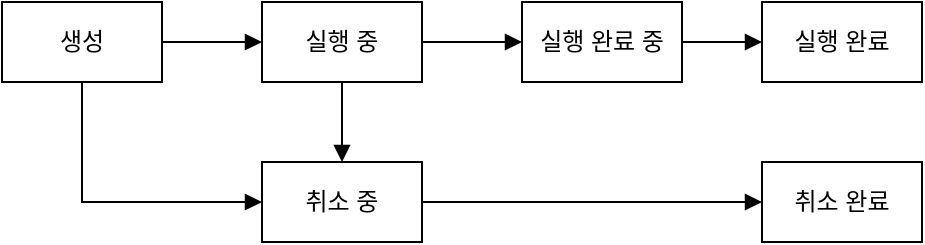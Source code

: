 <mxfile version="26.1.1">
  <diagram name="Page-1" id="H8-hHDZPfPD6bcdBQAWY">
    <mxGraphModel dx="1114" dy="878" grid="1" gridSize="10" guides="1" tooltips="1" connect="1" arrows="1" fold="1" page="1" pageScale="1" pageWidth="827" pageHeight="1169" math="0" shadow="0">
      <root>
        <mxCell id="0" />
        <mxCell id="1" parent="0" />
        <mxCell id="oSLtp4oz6k_tKWfmlmbr-9" style="edgeStyle=orthogonalEdgeStyle;rounded=0;orthogonalLoop=1;jettySize=auto;html=1;entryX=0;entryY=0.5;entryDx=0;entryDy=0;endArrow=block;endFill=1;" edge="1" parent="1" source="oSLtp4oz6k_tKWfmlmbr-1" target="oSLtp4oz6k_tKWfmlmbr-4">
          <mxGeometry relative="1" as="geometry" />
        </mxCell>
        <mxCell id="oSLtp4oz6k_tKWfmlmbr-1" value="실행 완료 중" style="rounded=0;whiteSpace=wrap;html=1;" vertex="1" parent="1">
          <mxGeometry x="330" y="60" width="80" height="40" as="geometry" />
        </mxCell>
        <mxCell id="oSLtp4oz6k_tKWfmlmbr-7" style="edgeStyle=orthogonalEdgeStyle;rounded=0;orthogonalLoop=1;jettySize=auto;html=1;entryX=0;entryY=0.5;entryDx=0;entryDy=0;endArrow=block;endFill=1;" edge="1" parent="1" source="oSLtp4oz6k_tKWfmlmbr-2" target="oSLtp4oz6k_tKWfmlmbr-3">
          <mxGeometry relative="1" as="geometry" />
        </mxCell>
        <mxCell id="oSLtp4oz6k_tKWfmlmbr-11" style="edgeStyle=orthogonalEdgeStyle;rounded=0;orthogonalLoop=1;jettySize=auto;html=1;entryX=0;entryY=0.5;entryDx=0;entryDy=0;endArrow=block;endFill=1;" edge="1" parent="1" source="oSLtp4oz6k_tKWfmlmbr-2" target="oSLtp4oz6k_tKWfmlmbr-5">
          <mxGeometry relative="1" as="geometry">
            <Array as="points">
              <mxPoint x="110" y="160" />
            </Array>
          </mxGeometry>
        </mxCell>
        <mxCell id="oSLtp4oz6k_tKWfmlmbr-2" value="생성" style="rounded=0;whiteSpace=wrap;html=1;" vertex="1" parent="1">
          <mxGeometry x="70" y="60" width="80" height="40" as="geometry" />
        </mxCell>
        <mxCell id="oSLtp4oz6k_tKWfmlmbr-8" style="edgeStyle=orthogonalEdgeStyle;rounded=0;orthogonalLoop=1;jettySize=auto;html=1;entryX=0;entryY=0.5;entryDx=0;entryDy=0;endArrow=block;endFill=1;" edge="1" parent="1" source="oSLtp4oz6k_tKWfmlmbr-3" target="oSLtp4oz6k_tKWfmlmbr-1">
          <mxGeometry relative="1" as="geometry" />
        </mxCell>
        <mxCell id="oSLtp4oz6k_tKWfmlmbr-10" style="edgeStyle=orthogonalEdgeStyle;rounded=0;orthogonalLoop=1;jettySize=auto;html=1;entryX=0.5;entryY=0;entryDx=0;entryDy=0;endArrow=block;endFill=1;" edge="1" parent="1" source="oSLtp4oz6k_tKWfmlmbr-3" target="oSLtp4oz6k_tKWfmlmbr-5">
          <mxGeometry relative="1" as="geometry" />
        </mxCell>
        <mxCell id="oSLtp4oz6k_tKWfmlmbr-3" value="실행 중" style="rounded=0;whiteSpace=wrap;html=1;" vertex="1" parent="1">
          <mxGeometry x="200" y="60" width="80" height="40" as="geometry" />
        </mxCell>
        <mxCell id="oSLtp4oz6k_tKWfmlmbr-4" value="실행 완료" style="rounded=0;whiteSpace=wrap;html=1;" vertex="1" parent="1">
          <mxGeometry x="450" y="60" width="80" height="40" as="geometry" />
        </mxCell>
        <mxCell id="oSLtp4oz6k_tKWfmlmbr-12" style="edgeStyle=orthogonalEdgeStyle;rounded=0;orthogonalLoop=1;jettySize=auto;html=1;entryX=0;entryY=0.5;entryDx=0;entryDy=0;endArrow=block;endFill=1;" edge="1" parent="1" source="oSLtp4oz6k_tKWfmlmbr-5" target="oSLtp4oz6k_tKWfmlmbr-6">
          <mxGeometry relative="1" as="geometry" />
        </mxCell>
        <mxCell id="oSLtp4oz6k_tKWfmlmbr-5" value="취소 중" style="rounded=0;whiteSpace=wrap;html=1;" vertex="1" parent="1">
          <mxGeometry x="200" y="140" width="80" height="40" as="geometry" />
        </mxCell>
        <mxCell id="oSLtp4oz6k_tKWfmlmbr-6" value="취소 완료" style="rounded=0;whiteSpace=wrap;html=1;" vertex="1" parent="1">
          <mxGeometry x="450" y="140" width="80" height="40" as="geometry" />
        </mxCell>
      </root>
    </mxGraphModel>
  </diagram>
</mxfile>
